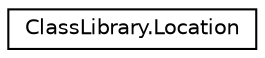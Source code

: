 digraph "Graphical Class Hierarchy"
{
 // INTERACTIVE_SVG=YES
 // LATEX_PDF_SIZE
  edge [fontname="Helvetica",fontsize="10",labelfontname="Helvetica",labelfontsize="10"];
  node [fontname="Helvetica",fontsize="10",shape=record];
  rankdir="LR";
  Node0 [label="ClassLibrary.Location",height=0.2,width=0.4,color="black", fillcolor="white", style="filled",URL="$classClassLibrary_1_1Location.html",tooltip="Representa las coordenadas y otros datos de la ubicación de una dirección retornada en el método Loca..."];
}
